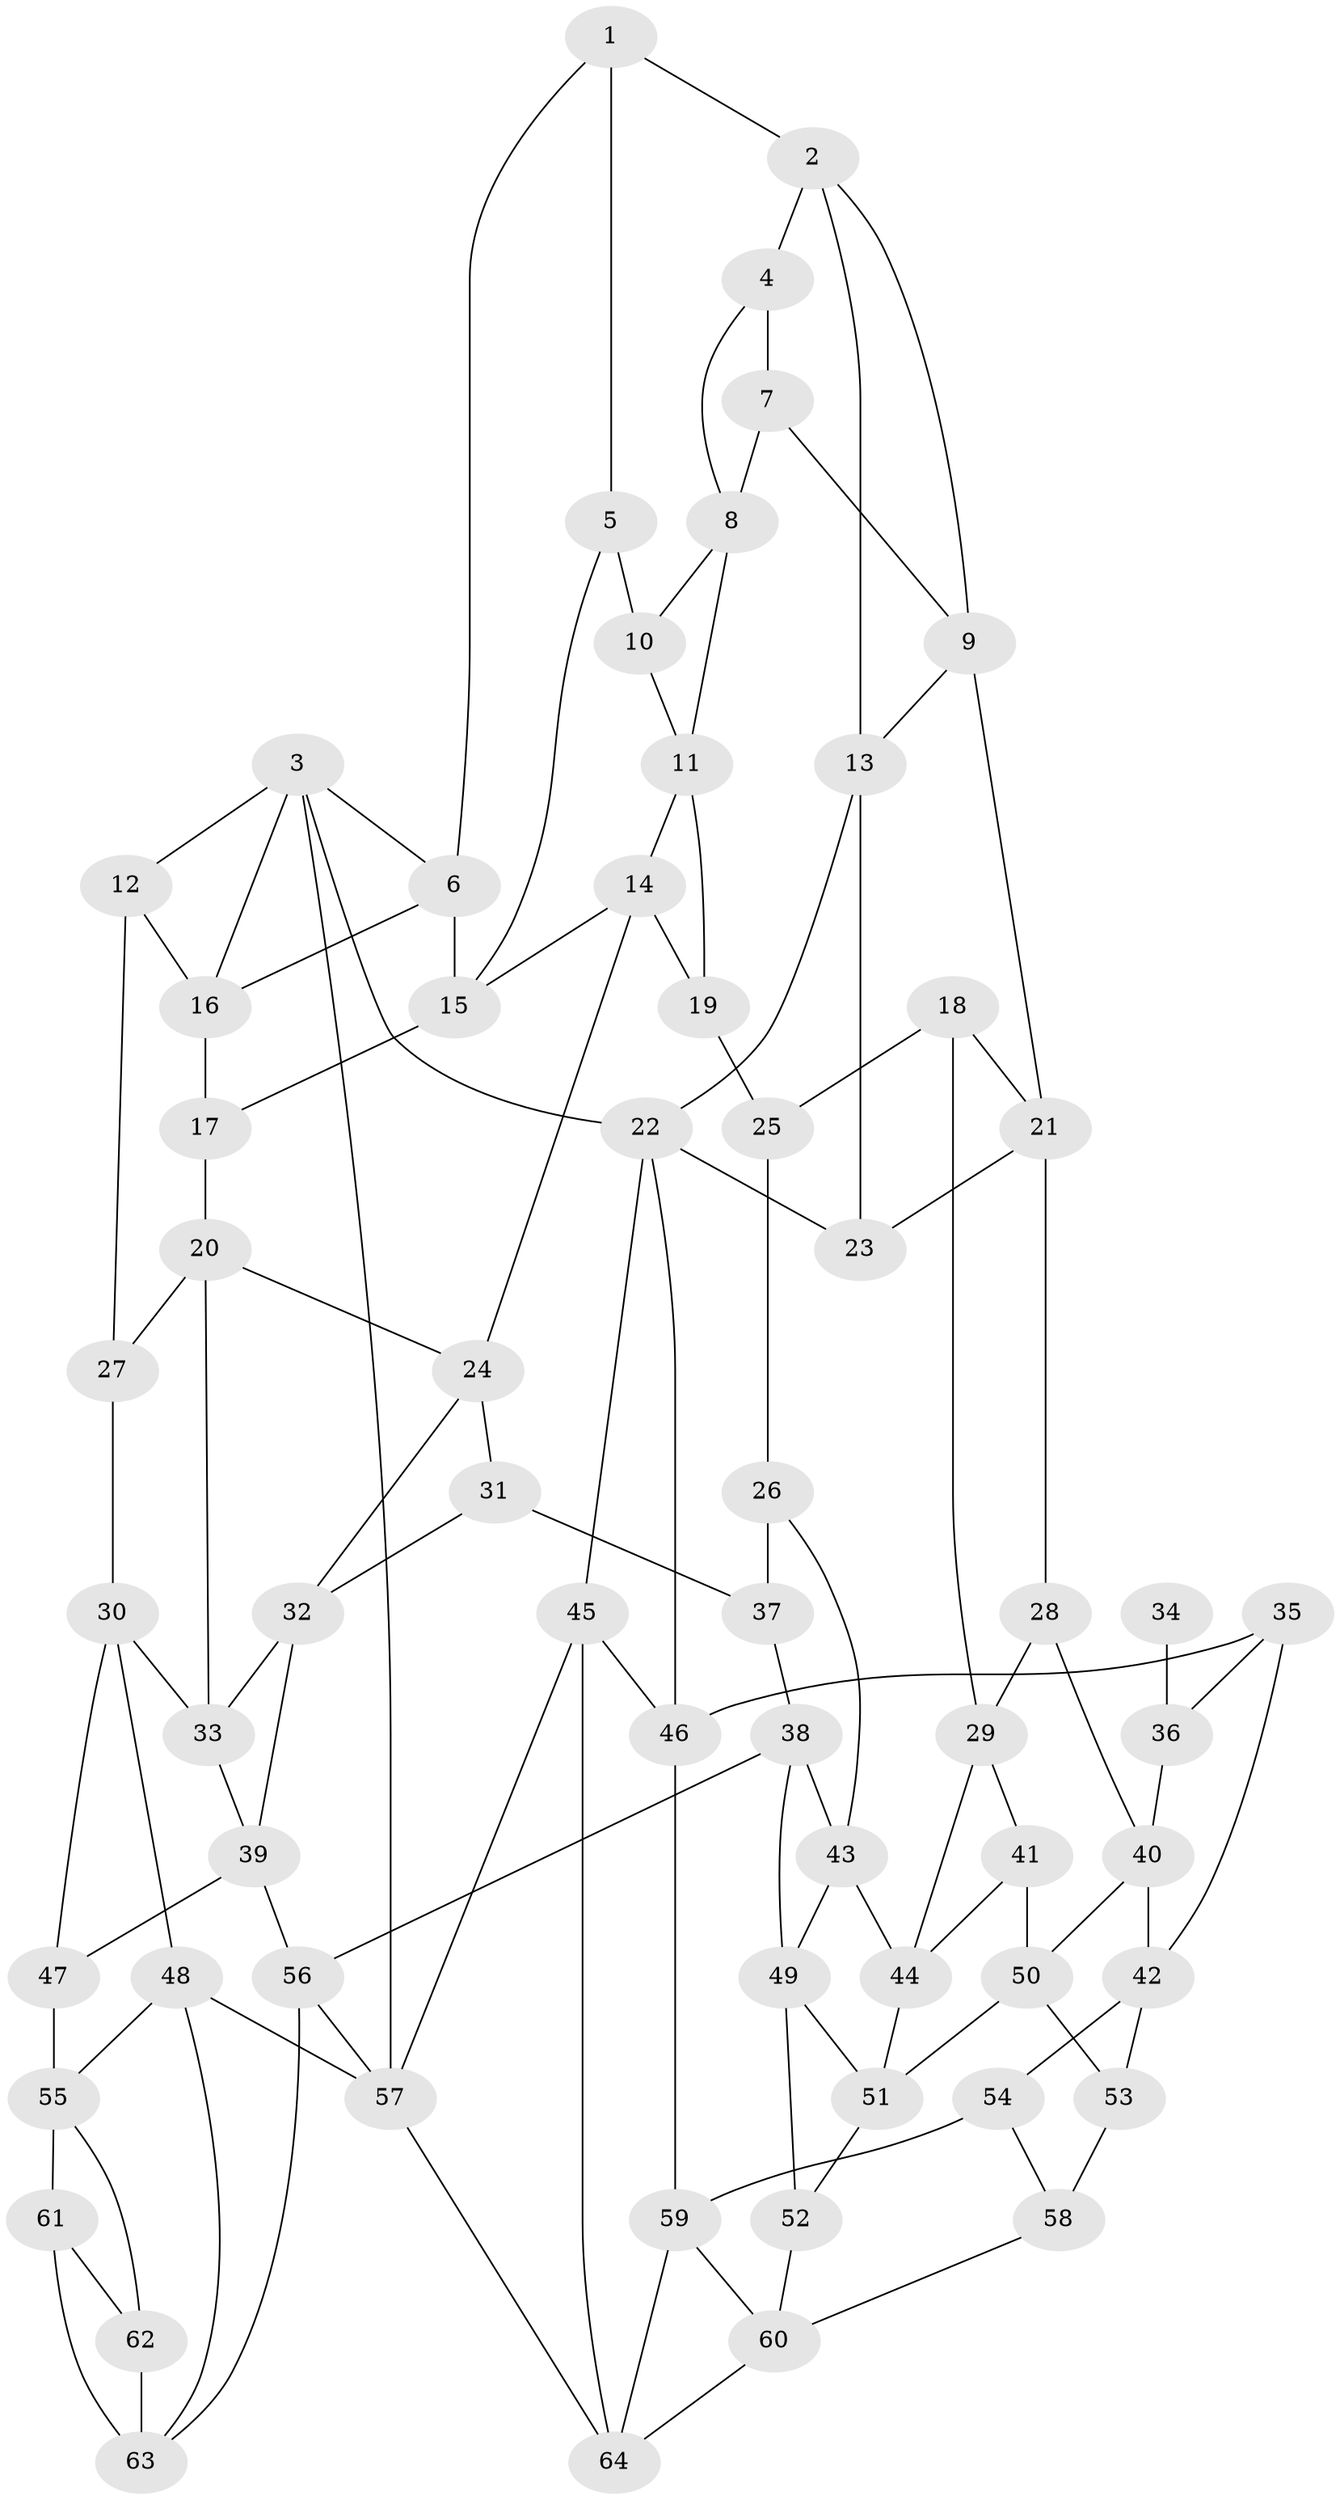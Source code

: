 // original degree distribution, {3: 0.0234375, 4: 0.2421875, 5: 0.4921875, 6: 0.2421875}
// Generated by graph-tools (version 1.1) at 2025/03/03/09/25 03:03:29]
// undirected, 64 vertices, 115 edges
graph export_dot {
graph [start="1"]
  node [color=gray90,style=filled];
  1;
  2;
  3;
  4;
  5;
  6;
  7;
  8;
  9;
  10;
  11;
  12;
  13;
  14;
  15;
  16;
  17;
  18;
  19;
  20;
  21;
  22;
  23;
  24;
  25;
  26;
  27;
  28;
  29;
  30;
  31;
  32;
  33;
  34;
  35;
  36;
  37;
  38;
  39;
  40;
  41;
  42;
  43;
  44;
  45;
  46;
  47;
  48;
  49;
  50;
  51;
  52;
  53;
  54;
  55;
  56;
  57;
  58;
  59;
  60;
  61;
  62;
  63;
  64;
  1 -- 2 [weight=1.0];
  1 -- 5 [weight=1.0];
  1 -- 6 [weight=1.0];
  2 -- 4 [weight=1.0];
  2 -- 9 [weight=1.0];
  2 -- 13 [weight=1.0];
  3 -- 6 [weight=1.0];
  3 -- 12 [weight=1.0];
  3 -- 16 [weight=1.0];
  3 -- 22 [weight=1.0];
  3 -- 57 [weight=1.0];
  4 -- 7 [weight=1.0];
  4 -- 8 [weight=1.0];
  5 -- 10 [weight=2.0];
  5 -- 15 [weight=1.0];
  6 -- 15 [weight=1.0];
  6 -- 16 [weight=1.0];
  7 -- 8 [weight=1.0];
  7 -- 9 [weight=1.0];
  8 -- 10 [weight=1.0];
  8 -- 11 [weight=1.0];
  9 -- 13 [weight=1.0];
  9 -- 21 [weight=1.0];
  10 -- 11 [weight=1.0];
  11 -- 14 [weight=1.0];
  11 -- 19 [weight=1.0];
  12 -- 16 [weight=1.0];
  12 -- 27 [weight=2.0];
  13 -- 22 [weight=1.0];
  13 -- 23 [weight=1.0];
  14 -- 15 [weight=1.0];
  14 -- 19 [weight=1.0];
  14 -- 24 [weight=1.0];
  15 -- 17 [weight=1.0];
  16 -- 17 [weight=1.0];
  17 -- 20 [weight=1.0];
  18 -- 21 [weight=1.0];
  18 -- 25 [weight=1.0];
  18 -- 29 [weight=1.0];
  19 -- 25 [weight=2.0];
  20 -- 24 [weight=1.0];
  20 -- 27 [weight=1.0];
  20 -- 33 [weight=1.0];
  21 -- 23 [weight=1.0];
  21 -- 28 [weight=1.0];
  22 -- 23 [weight=1.0];
  22 -- 45 [weight=1.0];
  22 -- 46 [weight=1.0];
  24 -- 31 [weight=1.0];
  24 -- 32 [weight=1.0];
  25 -- 26 [weight=1.0];
  26 -- 37 [weight=1.0];
  26 -- 43 [weight=1.0];
  27 -- 30 [weight=1.0];
  28 -- 29 [weight=1.0];
  28 -- 40 [weight=1.0];
  29 -- 41 [weight=1.0];
  29 -- 44 [weight=1.0];
  30 -- 33 [weight=1.0];
  30 -- 47 [weight=1.0];
  30 -- 48 [weight=1.0];
  31 -- 32 [weight=1.0];
  31 -- 37 [weight=2.0];
  32 -- 33 [weight=1.0];
  32 -- 39 [weight=1.0];
  33 -- 39 [weight=1.0];
  34 -- 36 [weight=2.0];
  35 -- 36 [weight=1.0];
  35 -- 42 [weight=1.0];
  35 -- 46 [weight=1.0];
  36 -- 40 [weight=1.0];
  37 -- 38 [weight=1.0];
  38 -- 43 [weight=1.0];
  38 -- 49 [weight=1.0];
  38 -- 56 [weight=1.0];
  39 -- 47 [weight=1.0];
  39 -- 56 [weight=1.0];
  40 -- 42 [weight=1.0];
  40 -- 50 [weight=1.0];
  41 -- 44 [weight=1.0];
  41 -- 50 [weight=1.0];
  42 -- 53 [weight=1.0];
  42 -- 54 [weight=1.0];
  43 -- 44 [weight=1.0];
  43 -- 49 [weight=1.0];
  44 -- 51 [weight=1.0];
  45 -- 46 [weight=1.0];
  45 -- 57 [weight=1.0];
  45 -- 64 [weight=1.0];
  46 -- 59 [weight=1.0];
  47 -- 55 [weight=2.0];
  48 -- 55 [weight=1.0];
  48 -- 57 [weight=1.0];
  48 -- 63 [weight=1.0];
  49 -- 51 [weight=1.0];
  49 -- 52 [weight=1.0];
  50 -- 51 [weight=1.0];
  50 -- 53 [weight=1.0];
  51 -- 52 [weight=1.0];
  52 -- 60 [weight=1.0];
  53 -- 58 [weight=2.0];
  54 -- 58 [weight=1.0];
  54 -- 59 [weight=1.0];
  55 -- 61 [weight=2.0];
  55 -- 62 [weight=1.0];
  56 -- 57 [weight=1.0];
  56 -- 63 [weight=1.0];
  57 -- 64 [weight=1.0];
  58 -- 60 [weight=1.0];
  59 -- 60 [weight=1.0];
  59 -- 64 [weight=1.0];
  60 -- 64 [weight=1.0];
  61 -- 62 [weight=1.0];
  61 -- 63 [weight=1.0];
  62 -- 63 [weight=2.0];
}
